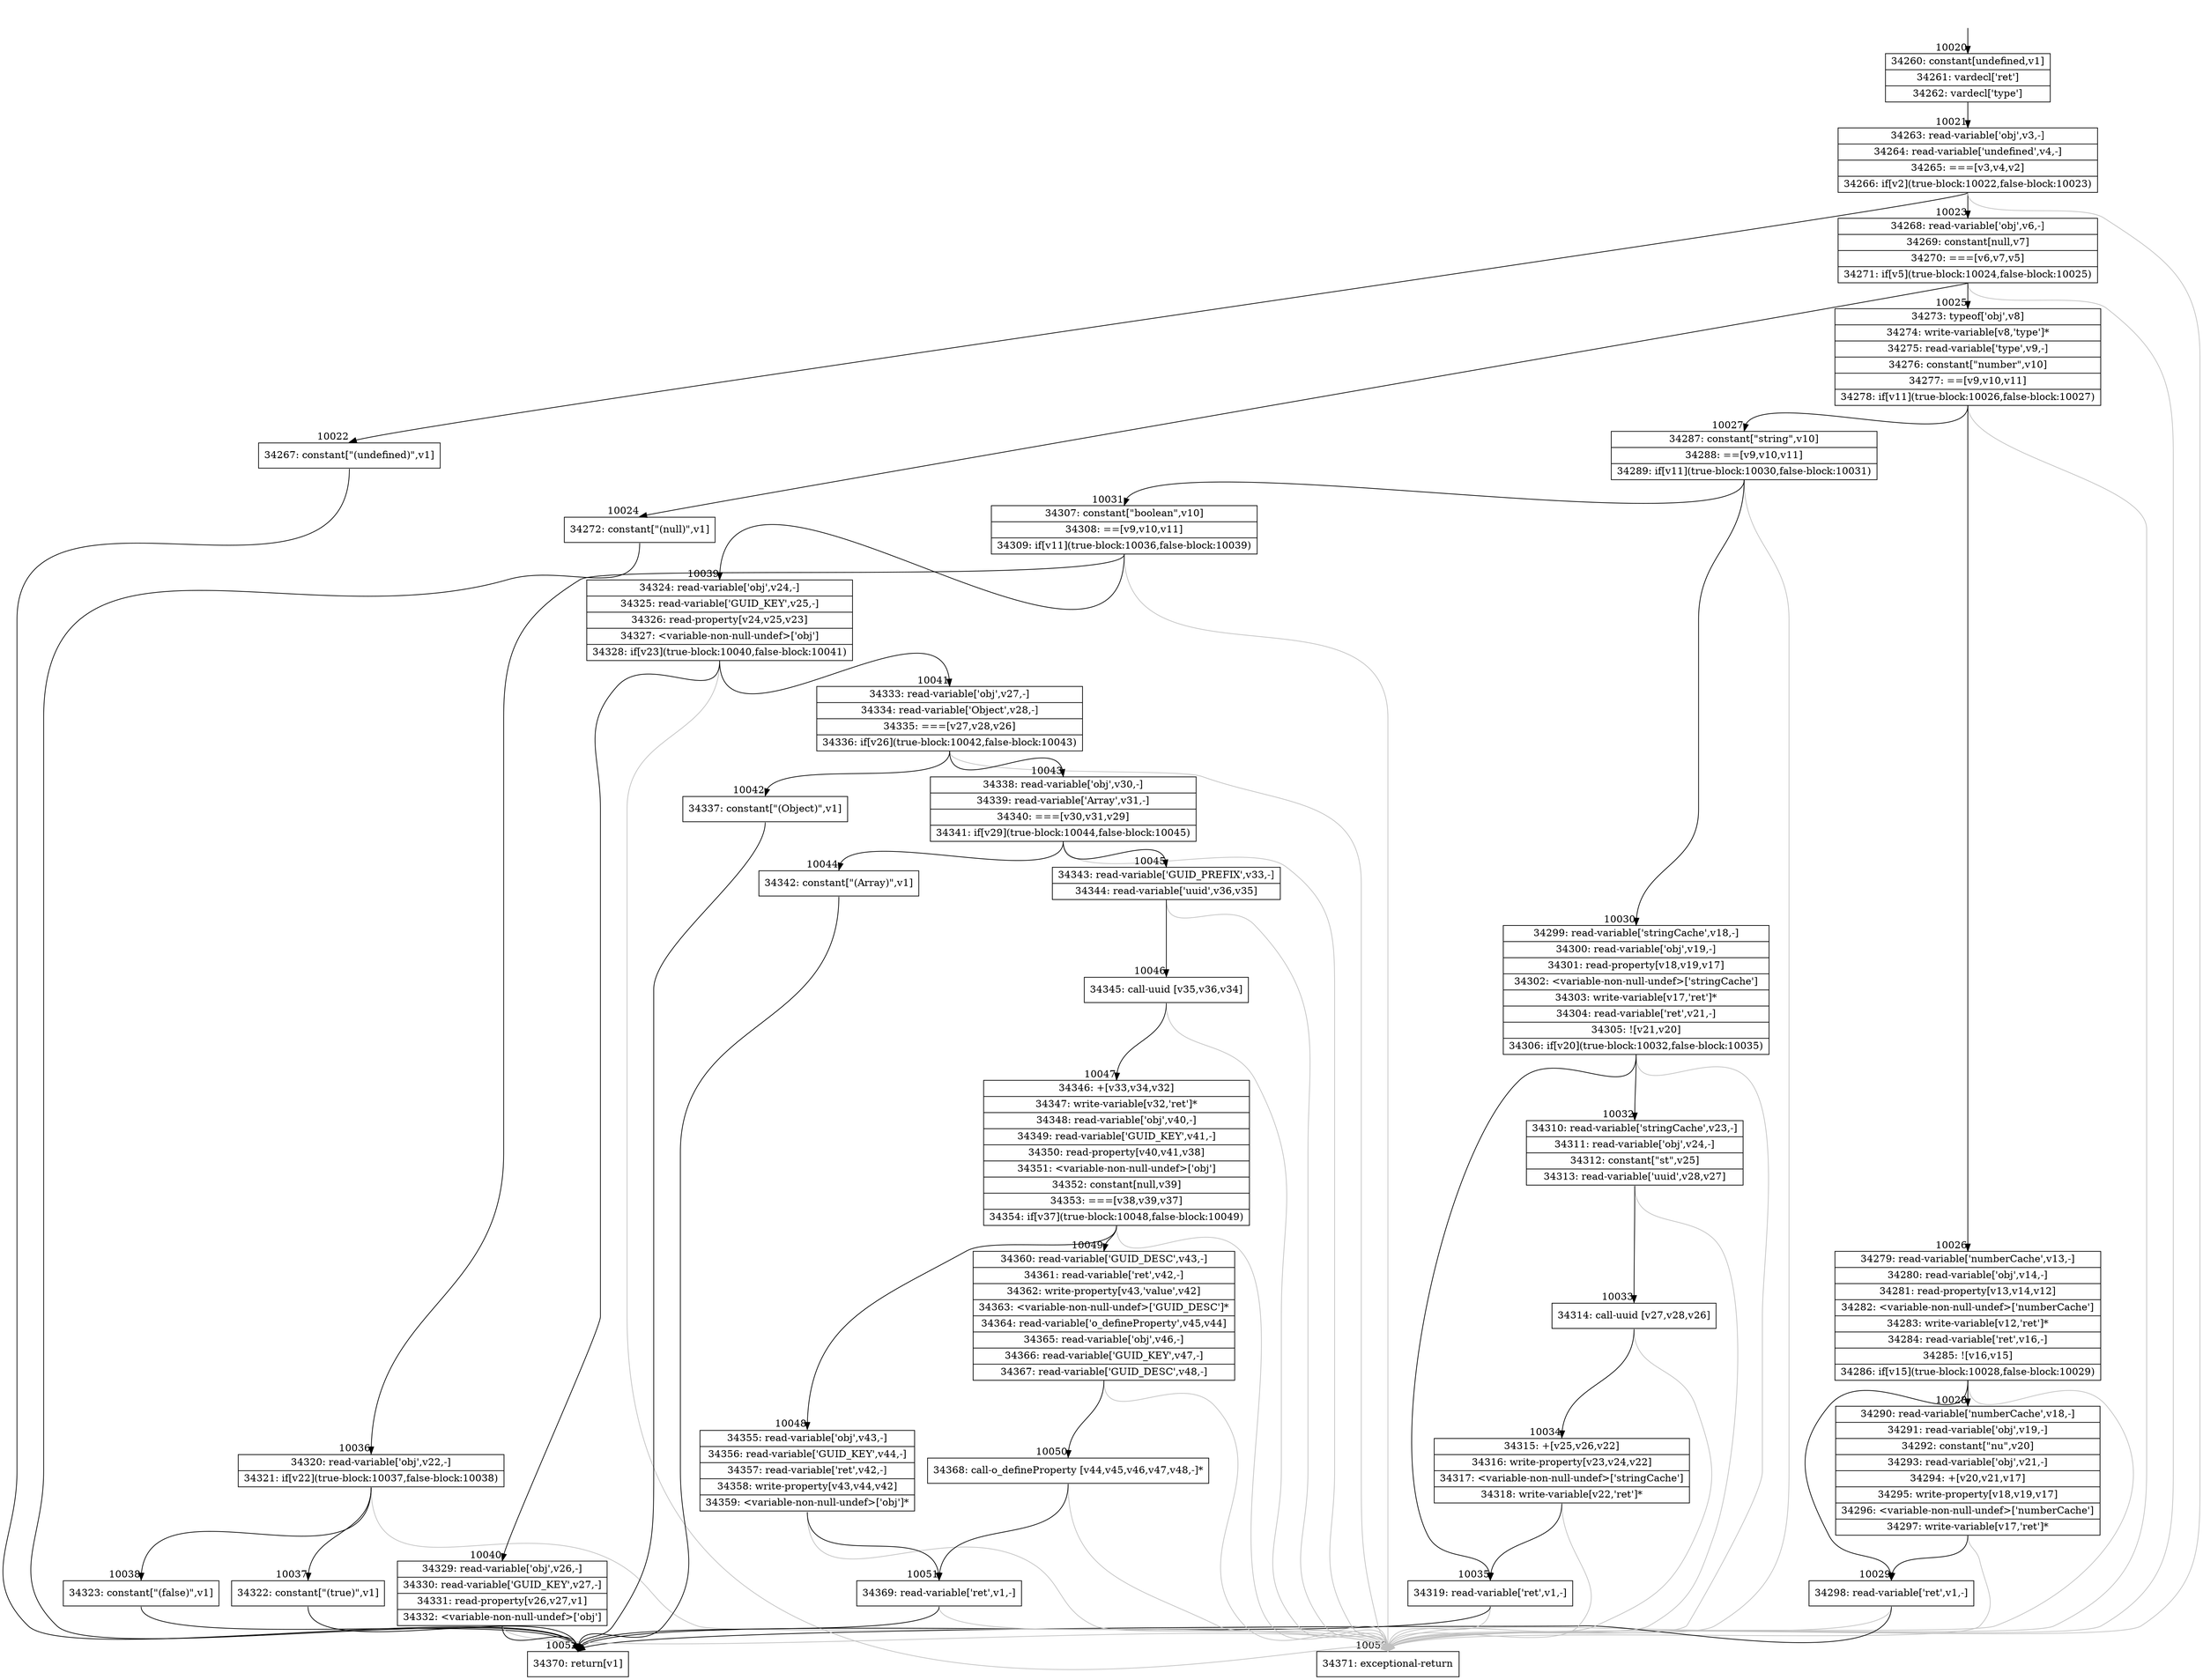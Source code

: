 digraph {
rankdir="TD"
BB_entry860[shape=none,label=""];
BB_entry860 -> BB10020 [tailport=s, headport=n, headlabel="    10020"]
BB10020 [shape=record label="{34260: constant[undefined,v1]|34261: vardecl['ret']|34262: vardecl['type']}" ] 
BB10020 -> BB10021 [tailport=s, headport=n, headlabel="      10021"]
BB10021 [shape=record label="{34263: read-variable['obj',v3,-]|34264: read-variable['undefined',v4,-]|34265: ===[v3,v4,v2]|34266: if[v2](true-block:10022,false-block:10023)}" ] 
BB10021 -> BB10022 [tailport=s, headport=n, headlabel="      10022"]
BB10021 -> BB10023 [tailport=s, headport=n, headlabel="      10023"]
BB10021 -> BB10053 [tailport=s, headport=n, color=gray, headlabel="      10053"]
BB10022 [shape=record label="{34267: constant[\"(undefined)\",v1]}" ] 
BB10022 -> BB10052 [tailport=s, headport=n, headlabel="      10052"]
BB10023 [shape=record label="{34268: read-variable['obj',v6,-]|34269: constant[null,v7]|34270: ===[v6,v7,v5]|34271: if[v5](true-block:10024,false-block:10025)}" ] 
BB10023 -> BB10024 [tailport=s, headport=n, headlabel="      10024"]
BB10023 -> BB10025 [tailport=s, headport=n, headlabel="      10025"]
BB10023 -> BB10053 [tailport=s, headport=n, color=gray]
BB10024 [shape=record label="{34272: constant[\"(null)\",v1]}" ] 
BB10024 -> BB10052 [tailport=s, headport=n]
BB10025 [shape=record label="{34273: typeof['obj',v8]|34274: write-variable[v8,'type']*|34275: read-variable['type',v9,-]|34276: constant[\"number\",v10]|34277: ==[v9,v10,v11]|34278: if[v11](true-block:10026,false-block:10027)}" ] 
BB10025 -> BB10026 [tailport=s, headport=n, headlabel="      10026"]
BB10025 -> BB10027 [tailport=s, headport=n, headlabel="      10027"]
BB10025 -> BB10053 [tailport=s, headport=n, color=gray]
BB10026 [shape=record label="{34279: read-variable['numberCache',v13,-]|34280: read-variable['obj',v14,-]|34281: read-property[v13,v14,v12]|34282: \<variable-non-null-undef\>['numberCache']|34283: write-variable[v12,'ret']*|34284: read-variable['ret',v16,-]|34285: ![v16,v15]|34286: if[v15](true-block:10028,false-block:10029)}" ] 
BB10026 -> BB10028 [tailport=s, headport=n, headlabel="      10028"]
BB10026 -> BB10029 [tailport=s, headport=n, headlabel="      10029"]
BB10026 -> BB10053 [tailport=s, headport=n, color=gray]
BB10027 [shape=record label="{34287: constant[\"string\",v10]|34288: ==[v9,v10,v11]|34289: if[v11](true-block:10030,false-block:10031)}" ] 
BB10027 -> BB10030 [tailport=s, headport=n, headlabel="      10030"]
BB10027 -> BB10031 [tailport=s, headport=n, headlabel="      10031"]
BB10027 -> BB10053 [tailport=s, headport=n, color=gray]
BB10028 [shape=record label="{34290: read-variable['numberCache',v18,-]|34291: read-variable['obj',v19,-]|34292: constant[\"nu\",v20]|34293: read-variable['obj',v21,-]|34294: +[v20,v21,v17]|34295: write-property[v18,v19,v17]|34296: \<variable-non-null-undef\>['numberCache']|34297: write-variable[v17,'ret']*}" ] 
BB10028 -> BB10029 [tailport=s, headport=n]
BB10028 -> BB10053 [tailport=s, headport=n, color=gray]
BB10029 [shape=record label="{34298: read-variable['ret',v1,-]}" ] 
BB10029 -> BB10052 [tailport=s, headport=n]
BB10029 -> BB10053 [tailport=s, headport=n, color=gray]
BB10030 [shape=record label="{34299: read-variable['stringCache',v18,-]|34300: read-variable['obj',v19,-]|34301: read-property[v18,v19,v17]|34302: \<variable-non-null-undef\>['stringCache']|34303: write-variable[v17,'ret']*|34304: read-variable['ret',v21,-]|34305: ![v21,v20]|34306: if[v20](true-block:10032,false-block:10035)}" ] 
BB10030 -> BB10032 [tailport=s, headport=n, headlabel="      10032"]
BB10030 -> BB10035 [tailport=s, headport=n, headlabel="      10035"]
BB10030 -> BB10053 [tailport=s, headport=n, color=gray]
BB10031 [shape=record label="{34307: constant[\"boolean\",v10]|34308: ==[v9,v10,v11]|34309: if[v11](true-block:10036,false-block:10039)}" ] 
BB10031 -> BB10036 [tailport=s, headport=n, headlabel="      10036"]
BB10031 -> BB10039 [tailport=s, headport=n, headlabel="      10039"]
BB10031 -> BB10053 [tailport=s, headport=n, color=gray]
BB10032 [shape=record label="{34310: read-variable['stringCache',v23,-]|34311: read-variable['obj',v24,-]|34312: constant[\"st\",v25]|34313: read-variable['uuid',v28,v27]}" ] 
BB10032 -> BB10033 [tailport=s, headport=n, headlabel="      10033"]
BB10032 -> BB10053 [tailport=s, headport=n, color=gray]
BB10033 [shape=record label="{34314: call-uuid [v27,v28,v26]}" ] 
BB10033 -> BB10034 [tailport=s, headport=n, headlabel="      10034"]
BB10033 -> BB10053 [tailport=s, headport=n, color=gray]
BB10034 [shape=record label="{34315: +[v25,v26,v22]|34316: write-property[v23,v24,v22]|34317: \<variable-non-null-undef\>['stringCache']|34318: write-variable[v22,'ret']*}" ] 
BB10034 -> BB10035 [tailport=s, headport=n]
BB10034 -> BB10053 [tailport=s, headport=n, color=gray]
BB10035 [shape=record label="{34319: read-variable['ret',v1,-]}" ] 
BB10035 -> BB10052 [tailport=s, headport=n]
BB10035 -> BB10053 [tailport=s, headport=n, color=gray]
BB10036 [shape=record label="{34320: read-variable['obj',v22,-]|34321: if[v22](true-block:10037,false-block:10038)}" ] 
BB10036 -> BB10037 [tailport=s, headport=n, headlabel="      10037"]
BB10036 -> BB10038 [tailport=s, headport=n, headlabel="      10038"]
BB10036 -> BB10053 [tailport=s, headport=n, color=gray]
BB10037 [shape=record label="{34322: constant[\"(true)\",v1]}" ] 
BB10037 -> BB10052 [tailport=s, headport=n]
BB10038 [shape=record label="{34323: constant[\"(false)\",v1]}" ] 
BB10038 -> BB10052 [tailport=s, headport=n]
BB10039 [shape=record label="{34324: read-variable['obj',v24,-]|34325: read-variable['GUID_KEY',v25,-]|34326: read-property[v24,v25,v23]|34327: \<variable-non-null-undef\>['obj']|34328: if[v23](true-block:10040,false-block:10041)}" ] 
BB10039 -> BB10040 [tailport=s, headport=n, headlabel="      10040"]
BB10039 -> BB10041 [tailport=s, headport=n, headlabel="      10041"]
BB10039 -> BB10053 [tailport=s, headport=n, color=gray]
BB10040 [shape=record label="{34329: read-variable['obj',v26,-]|34330: read-variable['GUID_KEY',v27,-]|34331: read-property[v26,v27,v1]|34332: \<variable-non-null-undef\>['obj']}" ] 
BB10040 -> BB10052 [tailport=s, headport=n]
BB10040 -> BB10053 [tailport=s, headport=n, color=gray]
BB10041 [shape=record label="{34333: read-variable['obj',v27,-]|34334: read-variable['Object',v28,-]|34335: ===[v27,v28,v26]|34336: if[v26](true-block:10042,false-block:10043)}" ] 
BB10041 -> BB10042 [tailport=s, headport=n, headlabel="      10042"]
BB10041 -> BB10043 [tailport=s, headport=n, headlabel="      10043"]
BB10041 -> BB10053 [tailport=s, headport=n, color=gray]
BB10042 [shape=record label="{34337: constant[\"(Object)\",v1]}" ] 
BB10042 -> BB10052 [tailport=s, headport=n]
BB10043 [shape=record label="{34338: read-variable['obj',v30,-]|34339: read-variable['Array',v31,-]|34340: ===[v30,v31,v29]|34341: if[v29](true-block:10044,false-block:10045)}" ] 
BB10043 -> BB10044 [tailport=s, headport=n, headlabel="      10044"]
BB10043 -> BB10045 [tailport=s, headport=n, headlabel="      10045"]
BB10043 -> BB10053 [tailport=s, headport=n, color=gray]
BB10044 [shape=record label="{34342: constant[\"(Array)\",v1]}" ] 
BB10044 -> BB10052 [tailport=s, headport=n]
BB10045 [shape=record label="{34343: read-variable['GUID_PREFIX',v33,-]|34344: read-variable['uuid',v36,v35]}" ] 
BB10045 -> BB10046 [tailport=s, headport=n, headlabel="      10046"]
BB10045 -> BB10053 [tailport=s, headport=n, color=gray]
BB10046 [shape=record label="{34345: call-uuid [v35,v36,v34]}" ] 
BB10046 -> BB10047 [tailport=s, headport=n, headlabel="      10047"]
BB10046 -> BB10053 [tailport=s, headport=n, color=gray]
BB10047 [shape=record label="{34346: +[v33,v34,v32]|34347: write-variable[v32,'ret']*|34348: read-variable['obj',v40,-]|34349: read-variable['GUID_KEY',v41,-]|34350: read-property[v40,v41,v38]|34351: \<variable-non-null-undef\>['obj']|34352: constant[null,v39]|34353: ===[v38,v39,v37]|34354: if[v37](true-block:10048,false-block:10049)}" ] 
BB10047 -> BB10048 [tailport=s, headport=n, headlabel="      10048"]
BB10047 -> BB10049 [tailport=s, headport=n, headlabel="      10049"]
BB10047 -> BB10053 [tailport=s, headport=n, color=gray]
BB10048 [shape=record label="{34355: read-variable['obj',v43,-]|34356: read-variable['GUID_KEY',v44,-]|34357: read-variable['ret',v42,-]|34358: write-property[v43,v44,v42]|34359: \<variable-non-null-undef\>['obj']*}" ] 
BB10048 -> BB10051 [tailport=s, headport=n, headlabel="      10051"]
BB10048 -> BB10053 [tailport=s, headport=n, color=gray]
BB10049 [shape=record label="{34360: read-variable['GUID_DESC',v43,-]|34361: read-variable['ret',v42,-]|34362: write-property[v43,'value',v42]|34363: \<variable-non-null-undef\>['GUID_DESC']*|34364: read-variable['o_defineProperty',v45,v44]|34365: read-variable['obj',v46,-]|34366: read-variable['GUID_KEY',v47,-]|34367: read-variable['GUID_DESC',v48,-]}" ] 
BB10049 -> BB10050 [tailport=s, headport=n, headlabel="      10050"]
BB10049 -> BB10053 [tailport=s, headport=n, color=gray]
BB10050 [shape=record label="{34368: call-o_defineProperty [v44,v45,v46,v47,v48,-]*}" ] 
BB10050 -> BB10051 [tailport=s, headport=n]
BB10050 -> BB10053 [tailport=s, headport=n, color=gray]
BB10051 [shape=record label="{34369: read-variable['ret',v1,-]}" ] 
BB10051 -> BB10052 [tailport=s, headport=n]
BB10051 -> BB10053 [tailport=s, headport=n, color=gray]
BB10052 [shape=record label="{34370: return[v1]}" ] 
BB10053 [shape=record label="{34371: exceptional-return}" ] 
//#$~ 18077
}
